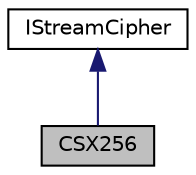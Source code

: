 digraph "CSX256"
{
 // LATEX_PDF_SIZE
  edge [fontname="Helvetica",fontsize="10",labelfontname="Helvetica",labelfontsize="10"];
  node [fontname="Helvetica",fontsize="10",shape=record];
  Node1 [label="CSX256",height=0.2,width=0.4,color="black", fillcolor="grey75", style="filled", fontcolor="black",tooltip="A parallelized and vectorized ChaCha-256 20-round stream cipher [CSX256] implementation."];
  Node2 -> Node1 [dir="back",color="midnightblue",fontsize="10",style="solid",fontname="Helvetica"];
  Node2 [label="IStreamCipher",height=0.2,width=0.4,color="black", fillcolor="white", style="filled",URL="$class_i_stream_cipher.html",tooltip="The stream-cipher virtual interface class."];
}
